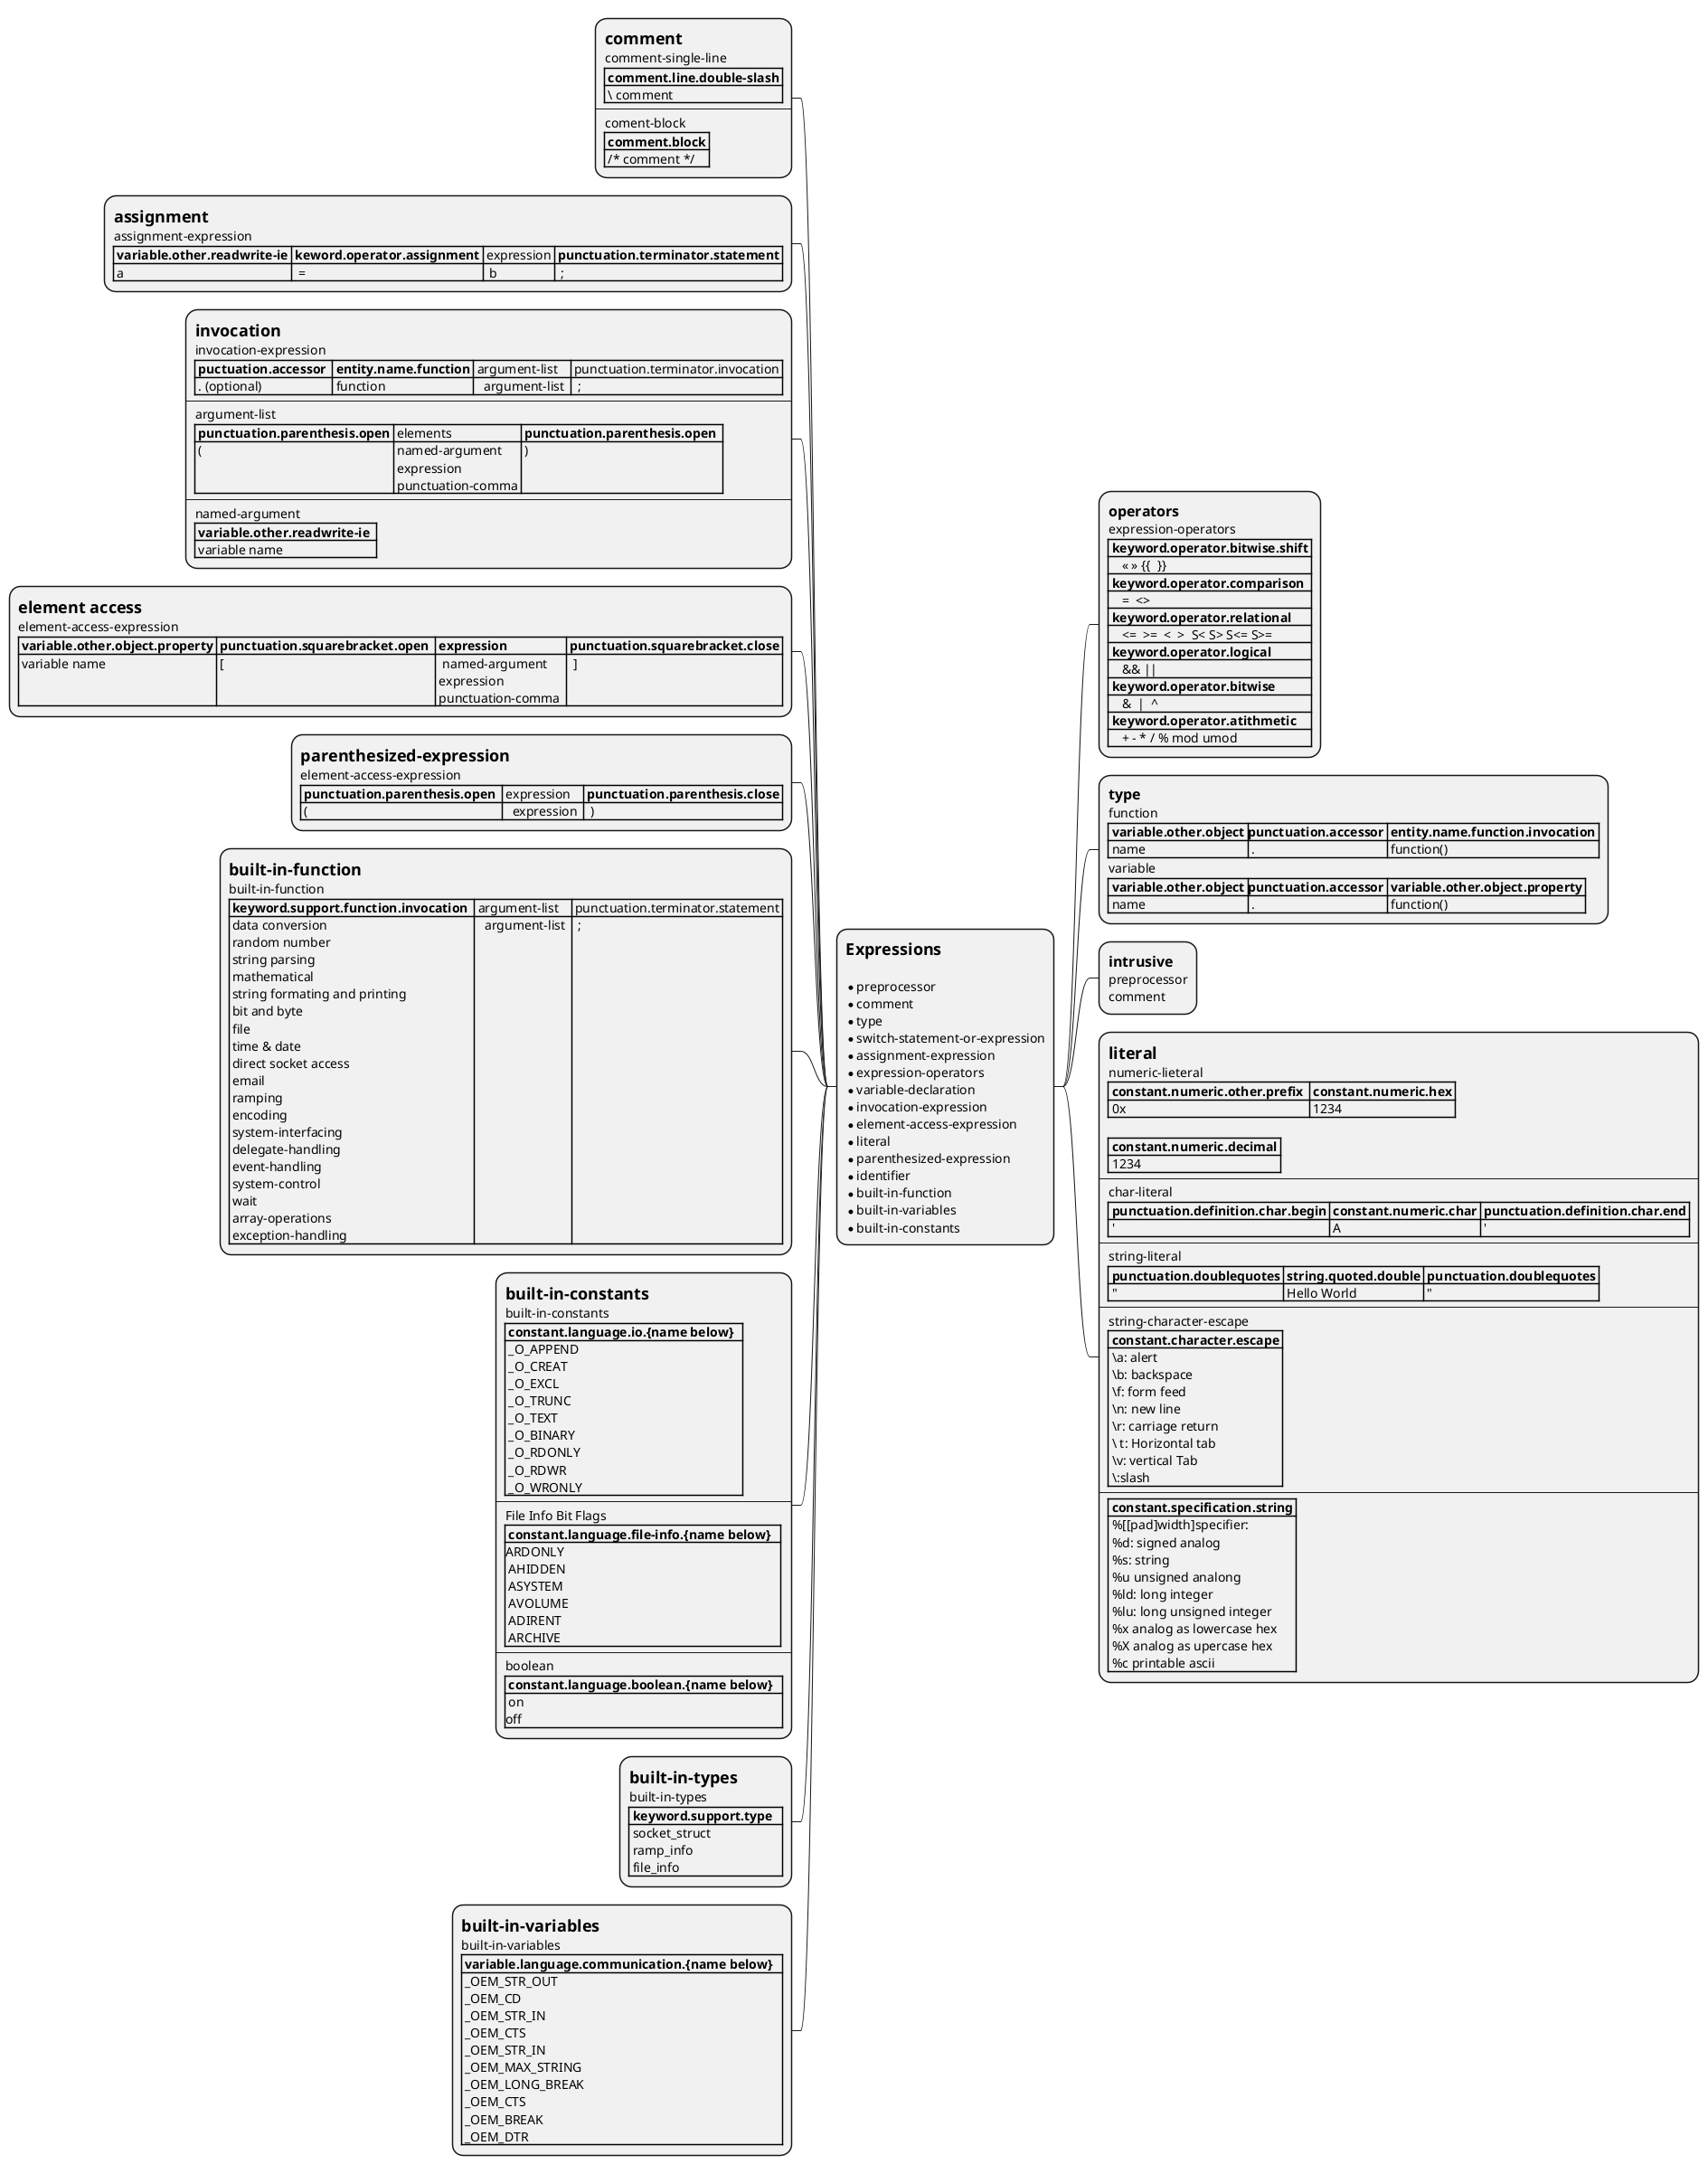 @startmindmap
*:= Expressions

* preprocessor
* comment
* type
* switch-statement-or-expression
* assignment-expression
* expression-operators
* variable-declaration
* invocation-expression
* element-access-expression
* literal
* parenthesized-expression
* identifier
* built-in-function
* built-in-variables
* built-in-constants;

**:== operators
expression-operators
|= keyword.operator.bitwise.shift |
|    <<  >> {{  }}|
|= keyword.operator.comparison |
|    =  <> |
|= keyword.operator.relational |
|    <=  >=  <  >  S< S> S<= S>= |
|= keyword.operator.logical |
|    && <U+007c><U+007c> |
|= keyword.operator.bitwise |
|    &  <U+007c>  ^   |
|= keyword.operator.atithmetic |
|    + - * / % mod umod |;


**:== type
function
|= variable.other.object |=punctuation.accessor |= entity.name.function.invocation |
| name | . | function() |
variable
|= variable.other.object |=punctuation.accessor |= variable.other.object.property |
| name | . | function() |;

**:== intrusive
preprocessor
comment;

**:= literal
numeric-lieteral
|= constant.numeric.other.prefix  |= constant.numeric.hex |
| 0x | 1234 |

|= constant.numeric.decimal |
| 1234 |
----
char-literal
|= punctuation.definition.char.begin |= constant.numeric.char |= punctuation.definition.char.end |
| ' | A | ' |
----
string-literal
|= punctuation.doublequotes |= string.quoted.double |= punctuation.doublequotes |
| " | Hello World | " |
----
string-character-escape
|= constant.character.escape |
| \\a: alert \n \\b: backspace \n \\f: form feed \n \\n: new line \n \\r: carriage return \n \\ t: Horizontal tab \n \\v: vertical Tab \n \:slash  |
----
|= constant.specification.string |
| %[[pad]width]specifier: \n %d: signed analog \n %s: string \n %u unsigned analong \n %ld: long integer \n %lu: long unsigned integer \n %x analog as lowercase hex \n %X analog as upercase hex \n %c printable ascii |;



left side

**:= comment
comment-single-line
|= comment.line.double-slash |
| \\ comment |
----
coment-block
|= comment.block |
| /* comment */ |;


**:= assignment
assignment-expression
|= variable.other.readwrite-ie |= keword.operator.assignment | expression |= punctuation.terminator.statement |
| a  |  =  |  b  |  ;  |;

**:= invocation
invocation-expression
|= puctuation.accessor  |= entity.name.function | argument-list | punctuation.terminator.invocation |
| . (optional) | function  |   argument-list  |  ;  |
----
argument-list
|= punctuation.parenthesis.open | elements |= punctuation.parenthesis.open  |
| (  | named-argument \n expression \n punctuation-comma | )  |
----
named-argument
|= variable.other.readwrite-ie  |
| variable name |;

**:= element access
element-access-expression
|= variable.other.object.property |= punctuation.squarebracket.open  |= expression  |= punctuation.squarebracket.close |
| variable name | [  |  named-argument \n expression \n punctuation-comma  |  ]  |;

**:= parenthesized-expression
element-access-expression
|= punctuation.parenthesis.open  | expression  |= punctuation.parenthesis.close |
| ( |   expression  |  )  |;

**:= built-in-function
built-in-function
|= keyword.support.function.invocation  | argument-list | punctuation.terminator.statement |
| data conversion\n random number\n string parsing\n mathematical\n string formating and printing\n bit and byte\n file\n time & date\n direct socket access\n email\n ramping\n encoding\n system-interfacing\n delegate-handling\n event-handling\n system-control\n wait\n array-operations\n exception-handling  |   argument-list  |  ;  |;

**:= built-in-constants
built-in-constants
|= constant.language.io.{name below}   |
| _O_APPEND\n _O_CREAT\n _O_EXCL\n _O_TRUNC\n _O_TEXT\n _O_BINARY\n _O_RDONLY\n _O_RDWR\n _O_WRONLY |
----
File Info Bit Flags
|= constant.language.file-info.{name below}   |
|ARDONLY\n AHIDDEN\n ASYSTEM\n AVOLUME\n ADIRENT\n ARCHIVE|
----
boolean
|= constant.language.boolean.{name below}   |
| on \noff |;



**:= built-in-types
built-in-types
|= keyword.support.type   |
| socket_struct\n ramp_info\n file_info|;

**:= built-in-variables
built-in-variables
|= variable.language.communication.{name below}   |
| _OEM_STR_OUT\n _OEM_CD\n _OEM_STR_IN\n _OEM_CTS\n _OEM_STR_IN\n _OEM_MAX_STRING \n _OEM_LONG_BREAK\n _OEM_CTS\n _OEM_BREAK \n _OEM_DTR |;

@endmindmap

